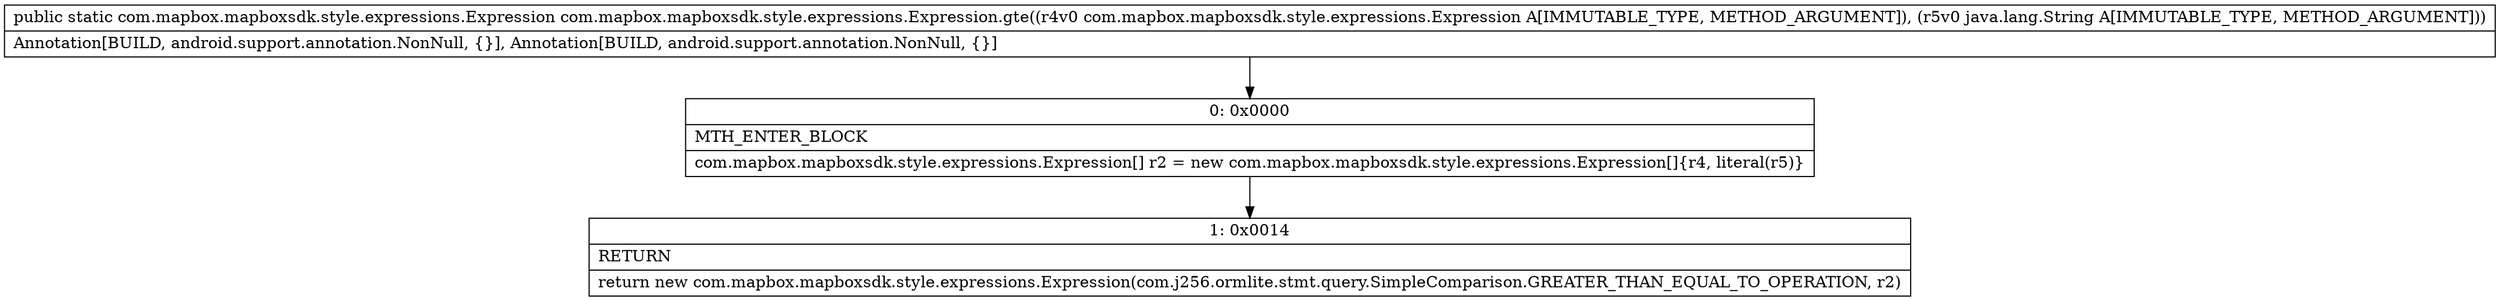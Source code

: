 digraph "CFG forcom.mapbox.mapboxsdk.style.expressions.Expression.gte(Lcom\/mapbox\/mapboxsdk\/style\/expressions\/Expression;Ljava\/lang\/String;)Lcom\/mapbox\/mapboxsdk\/style\/expressions\/Expression;" {
Node_0 [shape=record,label="{0\:\ 0x0000|MTH_ENTER_BLOCK\l|com.mapbox.mapboxsdk.style.expressions.Expression[] r2 = new com.mapbox.mapboxsdk.style.expressions.Expression[]\{r4, literal(r5)\}\l}"];
Node_1 [shape=record,label="{1\:\ 0x0014|RETURN\l|return new com.mapbox.mapboxsdk.style.expressions.Expression(com.j256.ormlite.stmt.query.SimpleComparison.GREATER_THAN_EQUAL_TO_OPERATION, r2)\l}"];
MethodNode[shape=record,label="{public static com.mapbox.mapboxsdk.style.expressions.Expression com.mapbox.mapboxsdk.style.expressions.Expression.gte((r4v0 com.mapbox.mapboxsdk.style.expressions.Expression A[IMMUTABLE_TYPE, METHOD_ARGUMENT]), (r5v0 java.lang.String A[IMMUTABLE_TYPE, METHOD_ARGUMENT]))  | Annotation[BUILD, android.support.annotation.NonNull, \{\}], Annotation[BUILD, android.support.annotation.NonNull, \{\}]\l}"];
MethodNode -> Node_0;
Node_0 -> Node_1;
}


